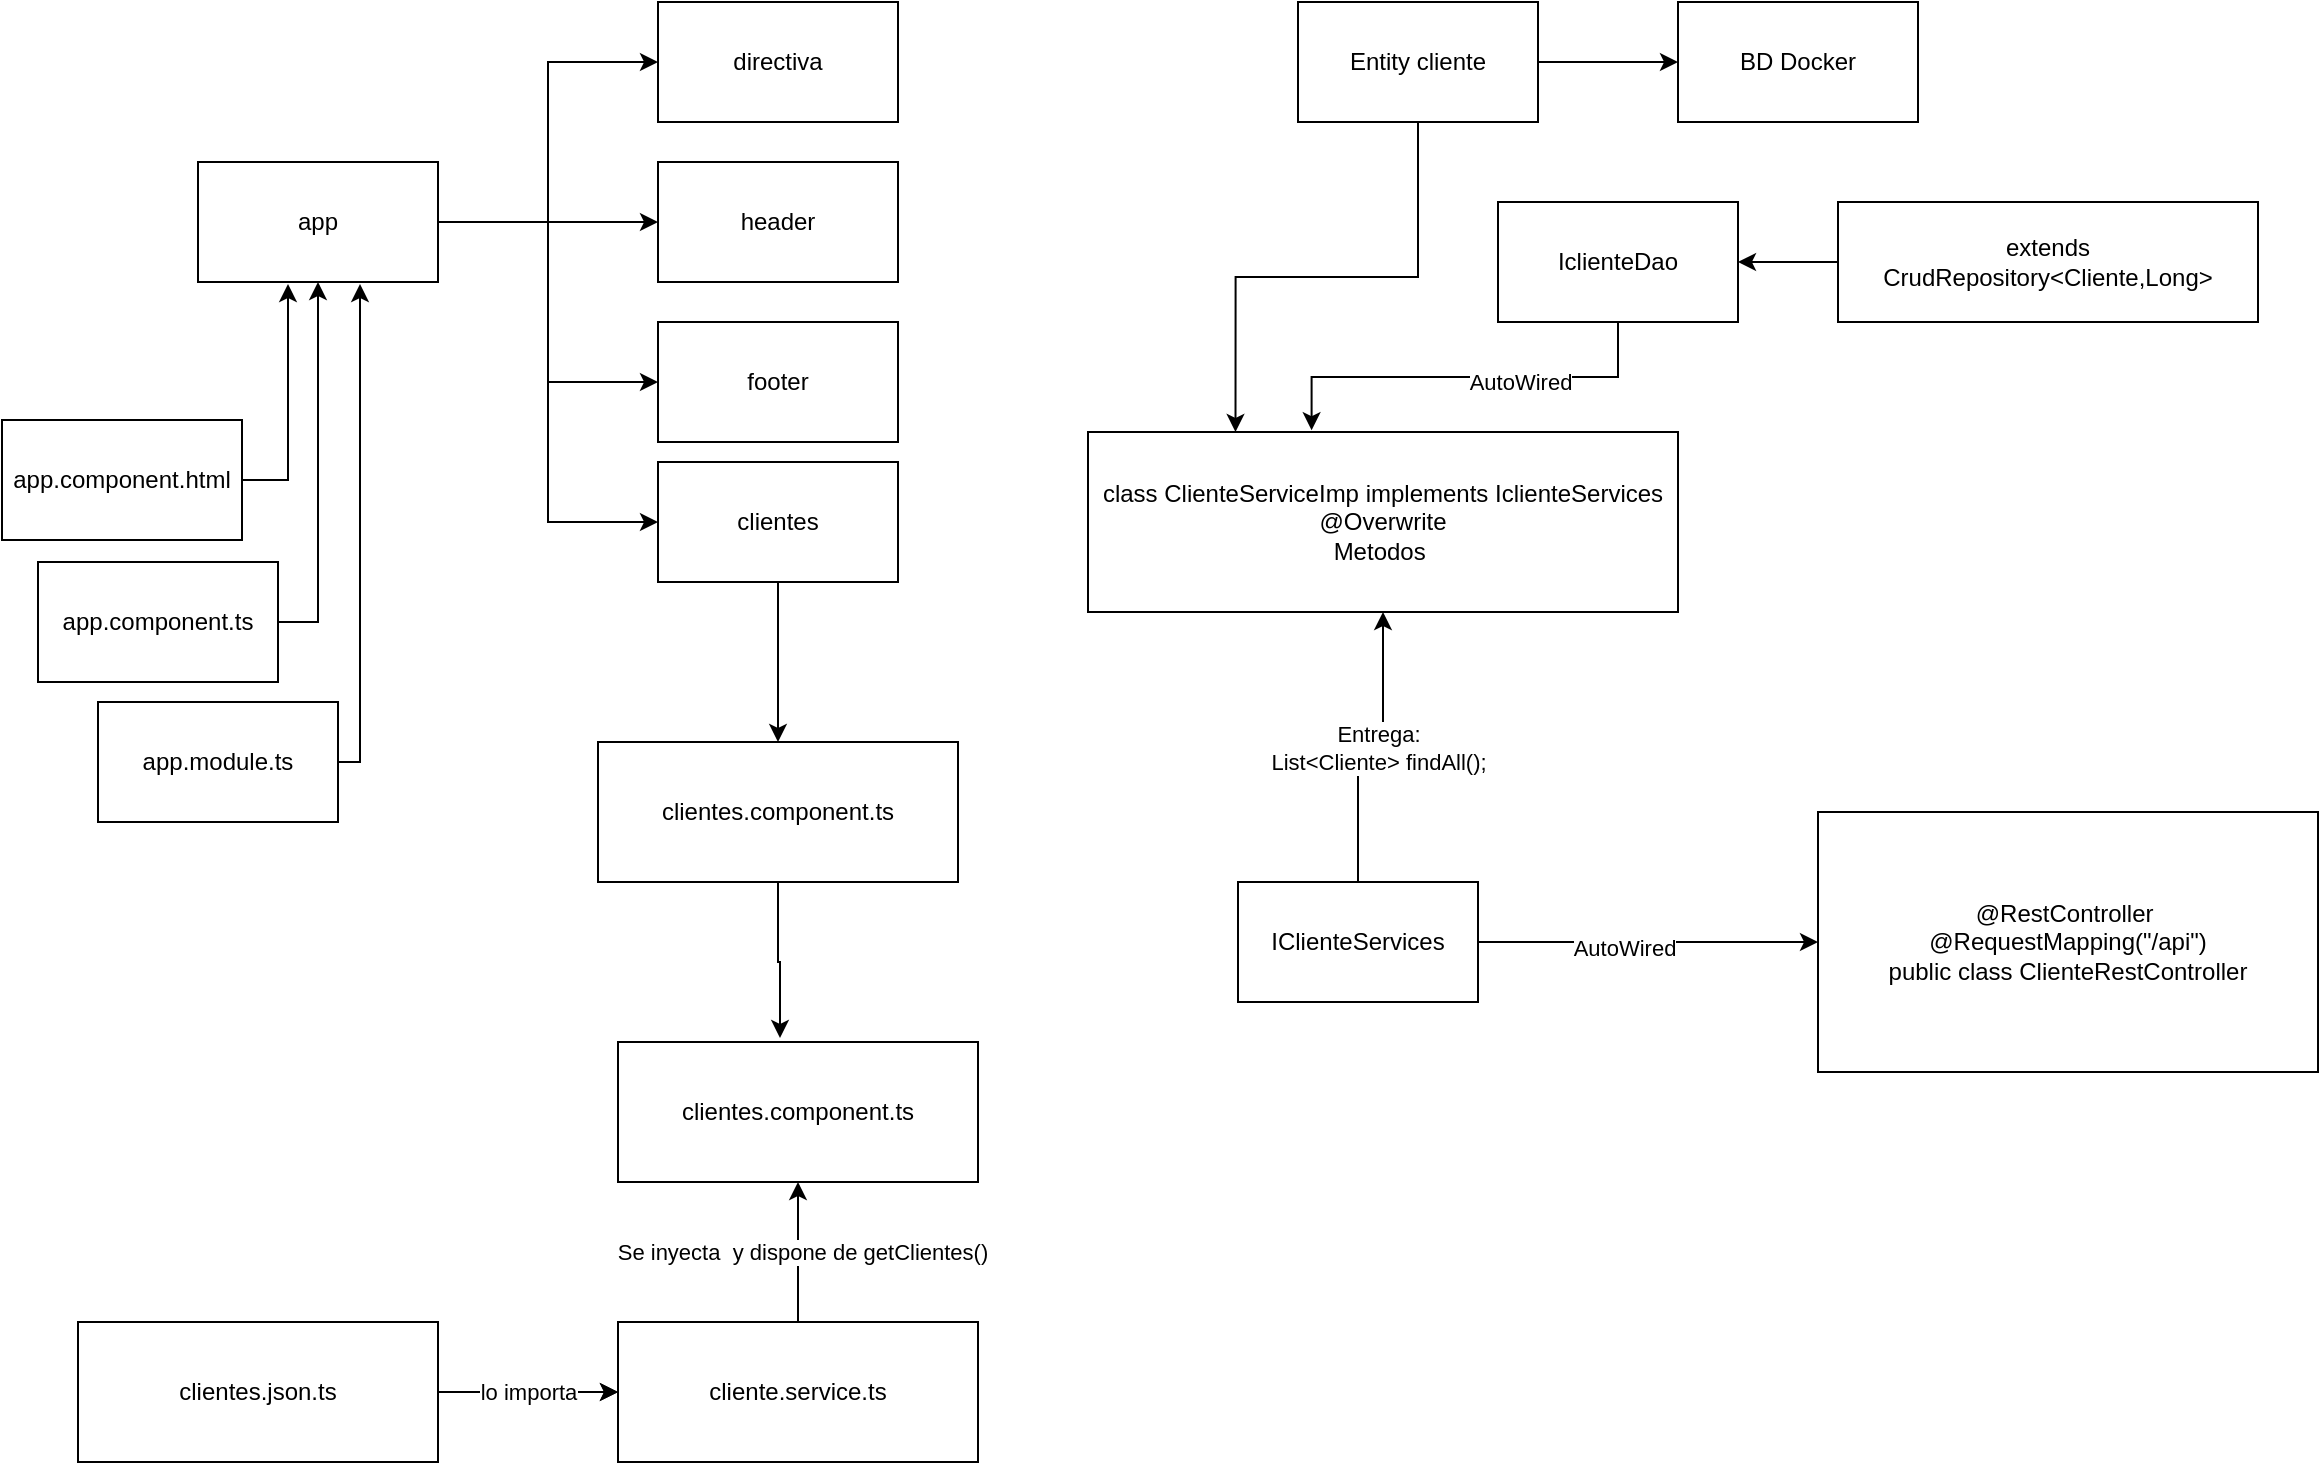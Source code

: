 <mxfile version="21.2.1" type="device">
  <diagram name="Page-1" id="t-cwBaWs2mbu1gENMcHj">
    <mxGraphModel dx="1283" dy="759" grid="1" gridSize="10" guides="1" tooltips="1" connect="1" arrows="1" fold="1" page="1" pageScale="1" pageWidth="850" pageHeight="1100" math="0" shadow="0">
      <root>
        <mxCell id="0" />
        <mxCell id="1" parent="0" />
        <mxCell id="ElM-l6UvzSeE2IFWCplJ-13" style="edgeStyle=orthogonalEdgeStyle;rounded=0;orthogonalLoop=1;jettySize=auto;html=1;entryX=0;entryY=0.5;entryDx=0;entryDy=0;" parent="1" source="ElM-l6UvzSeE2IFWCplJ-2" target="ElM-l6UvzSeE2IFWCplJ-12" edge="1">
          <mxGeometry relative="1" as="geometry" />
        </mxCell>
        <mxCell id="ElM-l6UvzSeE2IFWCplJ-16" style="edgeStyle=orthogonalEdgeStyle;rounded=0;orthogonalLoop=1;jettySize=auto;html=1;entryX=0;entryY=0.5;entryDx=0;entryDy=0;" parent="1" source="ElM-l6UvzSeE2IFWCplJ-2" target="ElM-l6UvzSeE2IFWCplJ-15" edge="1">
          <mxGeometry relative="1" as="geometry" />
        </mxCell>
        <mxCell id="ElM-l6UvzSeE2IFWCplJ-17" style="edgeStyle=orthogonalEdgeStyle;rounded=0;orthogonalLoop=1;jettySize=auto;html=1;" parent="1" source="ElM-l6UvzSeE2IFWCplJ-2" target="ElM-l6UvzSeE2IFWCplJ-14" edge="1">
          <mxGeometry relative="1" as="geometry" />
        </mxCell>
        <mxCell id="ElM-l6UvzSeE2IFWCplJ-19" style="edgeStyle=orthogonalEdgeStyle;rounded=0;orthogonalLoop=1;jettySize=auto;html=1;entryX=0;entryY=0.5;entryDx=0;entryDy=0;" parent="1" source="ElM-l6UvzSeE2IFWCplJ-2" target="ElM-l6UvzSeE2IFWCplJ-18" edge="1">
          <mxGeometry relative="1" as="geometry" />
        </mxCell>
        <mxCell id="ElM-l6UvzSeE2IFWCplJ-2" value="app" style="rounded=0;whiteSpace=wrap;html=1;" parent="1" vertex="1">
          <mxGeometry x="170" y="250" width="120" height="60" as="geometry" />
        </mxCell>
        <mxCell id="ElM-l6UvzSeE2IFWCplJ-8" style="edgeStyle=orthogonalEdgeStyle;rounded=0;orthogonalLoop=1;jettySize=auto;html=1;entryX=0.375;entryY=1.017;entryDx=0;entryDy=0;exitX=1;exitY=0.5;exitDx=0;exitDy=0;entryPerimeter=0;" parent="1" source="ElM-l6UvzSeE2IFWCplJ-3" target="ElM-l6UvzSeE2IFWCplJ-2" edge="1">
          <mxGeometry relative="1" as="geometry" />
        </mxCell>
        <mxCell id="ElM-l6UvzSeE2IFWCplJ-3" value="app.component.html" style="rounded=0;whiteSpace=wrap;html=1;" parent="1" vertex="1">
          <mxGeometry x="72" y="379" width="120" height="60" as="geometry" />
        </mxCell>
        <mxCell id="ElM-l6UvzSeE2IFWCplJ-10" style="edgeStyle=orthogonalEdgeStyle;rounded=0;orthogonalLoop=1;jettySize=auto;html=1;entryX=0.5;entryY=1;entryDx=0;entryDy=0;" parent="1" source="ElM-l6UvzSeE2IFWCplJ-4" target="ElM-l6UvzSeE2IFWCplJ-2" edge="1">
          <mxGeometry relative="1" as="geometry">
            <Array as="points">
              <mxPoint x="230" y="480" />
            </Array>
          </mxGeometry>
        </mxCell>
        <mxCell id="ElM-l6UvzSeE2IFWCplJ-4" value="app.component.ts" style="rounded=0;whiteSpace=wrap;html=1;" parent="1" vertex="1">
          <mxGeometry x="90" y="450" width="120" height="60" as="geometry" />
        </mxCell>
        <mxCell id="ElM-l6UvzSeE2IFWCplJ-11" style="edgeStyle=orthogonalEdgeStyle;rounded=0;orthogonalLoop=1;jettySize=auto;html=1;entryX=0.675;entryY=1.017;entryDx=0;entryDy=0;entryPerimeter=0;" parent="1" source="ElM-l6UvzSeE2IFWCplJ-5" target="ElM-l6UvzSeE2IFWCplJ-2" edge="1">
          <mxGeometry relative="1" as="geometry">
            <Array as="points">
              <mxPoint x="251" y="550" />
            </Array>
          </mxGeometry>
        </mxCell>
        <mxCell id="ElM-l6UvzSeE2IFWCplJ-5" value="app.module.ts" style="rounded=0;whiteSpace=wrap;html=1;" parent="1" vertex="1">
          <mxGeometry x="120" y="520" width="120" height="60" as="geometry" />
        </mxCell>
        <mxCell id="ElM-l6UvzSeE2IFWCplJ-12" value="directiva" style="rounded=0;whiteSpace=wrap;html=1;" parent="1" vertex="1">
          <mxGeometry x="400" y="170" width="120" height="60" as="geometry" />
        </mxCell>
        <mxCell id="ElM-l6UvzSeE2IFWCplJ-14" value="header" style="rounded=0;whiteSpace=wrap;html=1;" parent="1" vertex="1">
          <mxGeometry x="400" y="250" width="120" height="60" as="geometry" />
        </mxCell>
        <mxCell id="ElM-l6UvzSeE2IFWCplJ-15" value="footer" style="rounded=0;whiteSpace=wrap;html=1;" parent="1" vertex="1">
          <mxGeometry x="400" y="330" width="120" height="60" as="geometry" />
        </mxCell>
        <mxCell id="ElM-l6UvzSeE2IFWCplJ-20" style="edgeStyle=orthogonalEdgeStyle;rounded=0;orthogonalLoop=1;jettySize=auto;html=1;" parent="1" source="ElM-l6UvzSeE2IFWCplJ-18" target="ElM-l6UvzSeE2IFWCplJ-21" edge="1">
          <mxGeometry relative="1" as="geometry">
            <mxPoint x="460" y="540" as="targetPoint" />
          </mxGeometry>
        </mxCell>
        <mxCell id="ElM-l6UvzSeE2IFWCplJ-18" value="clientes&lt;br&gt;" style="rounded=0;whiteSpace=wrap;html=1;" parent="1" vertex="1">
          <mxGeometry x="400" y="400" width="120" height="60" as="geometry" />
        </mxCell>
        <mxCell id="ElM-l6UvzSeE2IFWCplJ-31" style="edgeStyle=orthogonalEdgeStyle;rounded=0;orthogonalLoop=1;jettySize=auto;html=1;entryX=0.45;entryY=-0.029;entryDx=0;entryDy=0;entryPerimeter=0;" parent="1" source="ElM-l6UvzSeE2IFWCplJ-21" target="ElM-l6UvzSeE2IFWCplJ-23" edge="1">
          <mxGeometry relative="1" as="geometry" />
        </mxCell>
        <UserObject label="clientes.component.ts" link="clientes.component.ts" id="ElM-l6UvzSeE2IFWCplJ-21">
          <mxCell style="rounded=0;whiteSpace=wrap;html=1;" parent="1" vertex="1">
            <mxGeometry x="370" y="540" width="180" height="70" as="geometry" />
          </mxCell>
        </UserObject>
        <mxCell id="ElM-l6UvzSeE2IFWCplJ-26" style="edgeStyle=orthogonalEdgeStyle;rounded=0;orthogonalLoop=1;jettySize=auto;html=1;" parent="1" source="ElM-l6UvzSeE2IFWCplJ-22" target="ElM-l6UvzSeE2IFWCplJ-24" edge="1">
          <mxGeometry relative="1" as="geometry" />
        </mxCell>
        <mxCell id="ElM-l6UvzSeE2IFWCplJ-32" value="lo importa" style="edgeStyle=orthogonalEdgeStyle;rounded=0;orthogonalLoop=1;jettySize=auto;html=1;" parent="1" source="ElM-l6UvzSeE2IFWCplJ-22" target="ElM-l6UvzSeE2IFWCplJ-24" edge="1">
          <mxGeometry relative="1" as="geometry" />
        </mxCell>
        <UserObject label="clientes.json.ts" link="clientes.component.ts" id="ElM-l6UvzSeE2IFWCplJ-22">
          <mxCell style="rounded=0;whiteSpace=wrap;html=1;" parent="1" vertex="1">
            <mxGeometry x="110" y="830" width="180" height="70" as="geometry" />
          </mxCell>
        </UserObject>
        <UserObject label="clientes.component.ts" link="clientes.component.ts" id="ElM-l6UvzSeE2IFWCplJ-23">
          <mxCell style="rounded=0;whiteSpace=wrap;html=1;" parent="1" vertex="1">
            <mxGeometry x="380" y="690" width="180" height="70" as="geometry" />
          </mxCell>
        </UserObject>
        <mxCell id="ElM-l6UvzSeE2IFWCplJ-27" style="edgeStyle=orthogonalEdgeStyle;rounded=0;orthogonalLoop=1;jettySize=auto;html=1;" parent="1" source="ElM-l6UvzSeE2IFWCplJ-24" target="ElM-l6UvzSeE2IFWCplJ-23" edge="1">
          <mxGeometry relative="1" as="geometry" />
        </mxCell>
        <mxCell id="ElM-l6UvzSeE2IFWCplJ-28" value="Se inyecta&amp;nbsp; y dispone de getClientes()" style="edgeLabel;html=1;align=center;verticalAlign=middle;resizable=0;points=[];" parent="ElM-l6UvzSeE2IFWCplJ-27" vertex="1" connectable="0">
          <mxGeometry y="-2" relative="1" as="geometry">
            <mxPoint as="offset" />
          </mxGeometry>
        </mxCell>
        <UserObject label="cliente.service.ts" link="clientes.component.ts" id="ElM-l6UvzSeE2IFWCplJ-24">
          <mxCell style="rounded=0;whiteSpace=wrap;html=1;" parent="1" vertex="1">
            <mxGeometry x="380" y="830" width="180" height="70" as="geometry" />
          </mxCell>
        </UserObject>
        <mxCell id="DISi9tDJQXW6SOGR336k-2" style="edgeStyle=orthogonalEdgeStyle;rounded=0;orthogonalLoop=1;jettySize=auto;html=1;" edge="1" parent="1" source="DISi9tDJQXW6SOGR336k-1" target="DISi9tDJQXW6SOGR336k-3">
          <mxGeometry relative="1" as="geometry">
            <mxPoint x="970.0" y="200" as="targetPoint" />
          </mxGeometry>
        </mxCell>
        <mxCell id="DISi9tDJQXW6SOGR336k-23" style="edgeStyle=orthogonalEdgeStyle;rounded=0;orthogonalLoop=1;jettySize=auto;html=1;entryX=0.25;entryY=0;entryDx=0;entryDy=0;" edge="1" parent="1" source="DISi9tDJQXW6SOGR336k-1" target="DISi9tDJQXW6SOGR336k-13">
          <mxGeometry relative="1" as="geometry" />
        </mxCell>
        <mxCell id="DISi9tDJQXW6SOGR336k-1" value="Entity cliente" style="rounded=0;whiteSpace=wrap;html=1;" vertex="1" parent="1">
          <mxGeometry x="720" y="170" width="120" height="60" as="geometry" />
        </mxCell>
        <mxCell id="DISi9tDJQXW6SOGR336k-3" value="BD Docker" style="rounded=0;whiteSpace=wrap;html=1;" vertex="1" parent="1">
          <mxGeometry x="910.0" y="170" width="120" height="60" as="geometry" />
        </mxCell>
        <mxCell id="DISi9tDJQXW6SOGR336k-14" style="edgeStyle=orthogonalEdgeStyle;rounded=0;orthogonalLoop=1;jettySize=auto;html=1;entryX=0.379;entryY=-0.01;entryDx=0;entryDy=0;entryPerimeter=0;" edge="1" parent="1" source="DISi9tDJQXW6SOGR336k-5" target="DISi9tDJQXW6SOGR336k-13">
          <mxGeometry relative="1" as="geometry" />
        </mxCell>
        <mxCell id="DISi9tDJQXW6SOGR336k-15" value="AutoWired" style="edgeLabel;html=1;align=center;verticalAlign=middle;resizable=0;points=[];" vertex="1" connectable="0" parent="DISi9tDJQXW6SOGR336k-14">
          <mxGeometry x="-0.263" y="2" relative="1" as="geometry">
            <mxPoint as="offset" />
          </mxGeometry>
        </mxCell>
        <mxCell id="DISi9tDJQXW6SOGR336k-5" value="IclienteDao" style="rounded=0;whiteSpace=wrap;html=1;" vertex="1" parent="1">
          <mxGeometry x="820" y="270" width="120" height="60" as="geometry" />
        </mxCell>
        <mxCell id="DISi9tDJQXW6SOGR336k-8" style="edgeStyle=orthogonalEdgeStyle;rounded=0;orthogonalLoop=1;jettySize=auto;html=1;entryX=1;entryY=0.5;entryDx=0;entryDy=0;" edge="1" parent="1" source="DISi9tDJQXW6SOGR336k-7" target="DISi9tDJQXW6SOGR336k-5">
          <mxGeometry relative="1" as="geometry" />
        </mxCell>
        <mxCell id="DISi9tDJQXW6SOGR336k-7" value="extends CrudRepository&amp;lt;Cliente,Long&amp;gt;" style="rounded=0;whiteSpace=wrap;html=1;" vertex="1" parent="1">
          <mxGeometry x="990" y="270" width="210" height="60" as="geometry" />
        </mxCell>
        <mxCell id="DISi9tDJQXW6SOGR336k-18" style="edgeStyle=orthogonalEdgeStyle;rounded=0;orthogonalLoop=1;jettySize=auto;html=1;entryX=0;entryY=0.5;entryDx=0;entryDy=0;" edge="1" parent="1" source="DISi9tDJQXW6SOGR336k-9" target="DISi9tDJQXW6SOGR336k-17">
          <mxGeometry relative="1" as="geometry" />
        </mxCell>
        <mxCell id="DISi9tDJQXW6SOGR336k-20" value="AutoWired" style="edgeLabel;html=1;align=center;verticalAlign=middle;resizable=0;points=[];" vertex="1" connectable="0" parent="DISi9tDJQXW6SOGR336k-18">
          <mxGeometry x="-0.144" y="-3" relative="1" as="geometry">
            <mxPoint as="offset" />
          </mxGeometry>
        </mxCell>
        <mxCell id="DISi9tDJQXW6SOGR336k-21" style="edgeStyle=orthogonalEdgeStyle;rounded=0;orthogonalLoop=1;jettySize=auto;html=1;" edge="1" parent="1" source="DISi9tDJQXW6SOGR336k-9" target="DISi9tDJQXW6SOGR336k-13">
          <mxGeometry relative="1" as="geometry" />
        </mxCell>
        <mxCell id="DISi9tDJQXW6SOGR336k-22" value="Entrega:&lt;br&gt;List&amp;lt;Cliente&amp;gt; findAll();" style="edgeLabel;html=1;align=center;verticalAlign=middle;resizable=0;points=[];" vertex="1" connectable="0" parent="DISi9tDJQXW6SOGR336k-21">
          <mxGeometry x="0.061" relative="1" as="geometry">
            <mxPoint x="-1" as="offset" />
          </mxGeometry>
        </mxCell>
        <mxCell id="DISi9tDJQXW6SOGR336k-9" value="IClienteServices" style="rounded=0;whiteSpace=wrap;html=1;" vertex="1" parent="1">
          <mxGeometry x="690" y="610" width="120" height="60" as="geometry" />
        </mxCell>
        <mxCell id="DISi9tDJQXW6SOGR336k-13" value="class ClienteServiceImp implements IclienteServices&lt;br&gt;@Overwrite&lt;br&gt;Metodos&amp;nbsp;" style="rounded=0;whiteSpace=wrap;html=1;" vertex="1" parent="1">
          <mxGeometry x="615" y="385" width="295" height="90" as="geometry" />
        </mxCell>
        <mxCell id="DISi9tDJQXW6SOGR336k-17" value="&lt;div&gt;@RestController&amp;nbsp;&lt;/div&gt;&lt;div&gt;@RequestMapping(&quot;/api&quot;)&lt;/div&gt;&lt;div&gt;public class ClienteRestController&lt;/div&gt;" style="rounded=0;whiteSpace=wrap;html=1;" vertex="1" parent="1">
          <mxGeometry x="980" y="575" width="250" height="130" as="geometry" />
        </mxCell>
      </root>
    </mxGraphModel>
  </diagram>
</mxfile>
